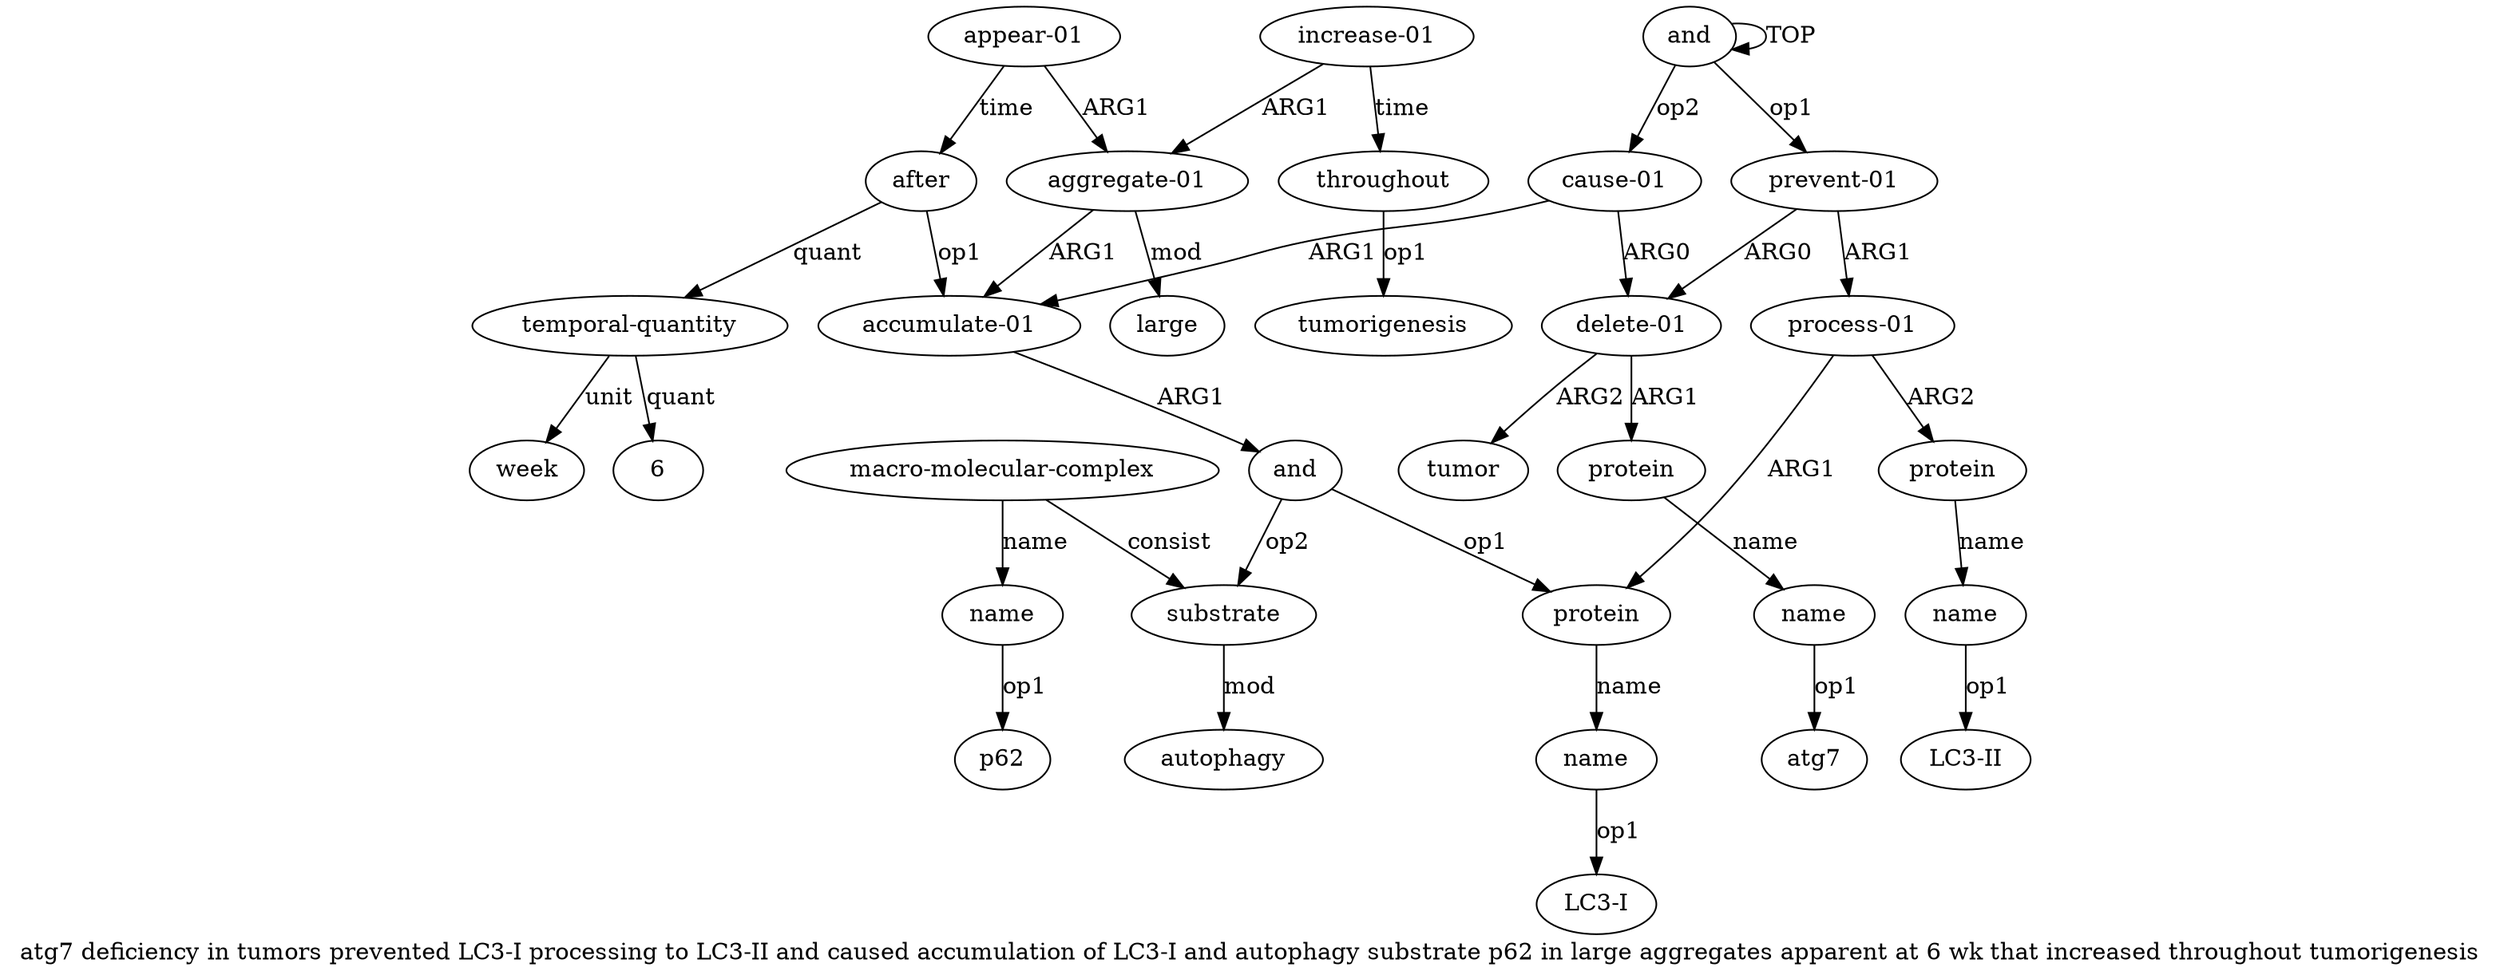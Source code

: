 digraph  {
	graph [label="atg7 deficiency in tumors prevented LC3-I processing to LC3-II and caused accumulation of LC3-I and autophagy substrate p62 in large \
aggregates apparent at 6 wk that increased throughout tumorigenesis"];
	node [label="\N"];
	a20	 [color=black,
		gold_ind=20,
		gold_label="appear-01",
		label="appear-01",
		test_ind=20,
		test_label="appear-01"];
	a21	 [color=black,
		gold_ind=21,
		gold_label=after,
		label=after,
		test_ind=21,
		test_label=after];
	a20 -> a21 [key=0,
	color=black,
	gold_label=time,
	label=time,
	test_label=time];
a18 [color=black,
	gold_ind=18,
	gold_label="aggregate-01",
	label="aggregate-01",
	test_ind=18,
	test_label="aggregate-01"];
a20 -> a18 [key=0,
color=black,
gold_label=ARG1,
label=ARG1,
test_label=ARG1];
a22 [color=black,
gold_ind=22,
gold_label="temporal-quantity",
label="temporal-quantity",
test_ind=22,
test_label="temporal-quantity"];
a21 -> a22 [key=0,
color=black,
gold_label=quant,
label=quant,
test_label=quant];
a12 [color=black,
gold_ind=12,
gold_label="accumulate-01",
label="accumulate-01",
test_ind=12,
test_label="accumulate-01"];
a21 -> a12 [key=0,
color=black,
gold_label=op1,
label=op1,
test_label=op1];
a23 [color=black,
gold_ind=23,
gold_label=week,
label=week,
test_ind=23,
test_label=week];
a22 -> a23 [key=0,
color=black,
gold_label=unit,
label=unit,
test_label=unit];
"a22 6" [color=black,
gold_ind=-1,
gold_label=6,
label=6,
test_ind=-1,
test_label=6];
a22 -> "a22 6" [key=0,
color=black,
gold_label=quant,
label=quant,
test_label=quant];
a24 [color=black,
gold_ind=24,
gold_label="increase-01",
label="increase-01",
test_ind=24,
test_label="increase-01"];
a25 [color=black,
gold_ind=25,
gold_label=throughout,
label=throughout,
test_ind=25,
test_label=throughout];
a24 -> a25 [key=0,
color=black,
gold_label=time,
label=time,
test_label=time];
a24 -> a18 [key=0,
color=black,
gold_label=ARG1,
label=ARG1,
test_label=ARG1];
a26 [color=black,
gold_ind=26,
gold_label=tumorigenesis,
label=tumorigenesis,
test_ind=26,
test_label=tumorigenesis];
a25 -> a26 [key=0,
color=black,
gold_label=op1,
label=op1,
test_label=op1];
"a4 atg7" [color=black,
gold_ind=-1,
gold_label=atg7,
label=atg7,
test_ind=-1,
test_label=atg7];
"a8 LC3-I" [color=black,
gold_ind=-1,
gold_label="LC3-I",
label="LC3-I",
test_ind=-1,
test_label="LC3-I"];
"a10 LC3-II" [color=black,
gold_ind=-1,
gold_label="LC3-II",
label="LC3-II",
test_ind=-1,
test_label="LC3-II"];
a15 [color=black,
gold_ind=15,
gold_label="macro-molecular-complex",
label="macro-molecular-complex",
test_ind=15,
test_label="macro-molecular-complex"];
a14 [color=black,
gold_ind=14,
gold_label=substrate,
label=substrate,
test_ind=14,
test_label=substrate];
a15 -> a14 [key=0,
color=black,
gold_label=consist,
label=consist,
test_label=consist];
a16 [color=black,
gold_ind=16,
gold_label=name,
label=name,
test_ind=16,
test_label=name];
a15 -> a16 [key=0,
color=black,
gold_label=name,
label=name,
test_label=name];
a17 [color=black,
gold_ind=17,
gold_label=autophagy,
label=autophagy,
test_ind=17,
test_label=autophagy];
a14 -> a17 [key=0,
color=black,
gold_label=mod,
label=mod,
test_label=mod];
"a16 p62" [color=black,
gold_ind=-1,
gold_label=p62,
label=p62,
test_ind=-1,
test_label=p62];
a16 -> "a16 p62" [key=0,
color=black,
gold_label=op1,
label=op1,
test_label=op1];
a11 [color=black,
gold_ind=11,
gold_label="cause-01",
label="cause-01",
test_ind=11,
test_label="cause-01"];
a11 -> a12 [key=0,
color=black,
gold_label=ARG1,
label=ARG1,
test_label=ARG1];
a2 [color=black,
gold_ind=2,
gold_label="delete-01",
label="delete-01",
test_ind=2,
test_label="delete-01"];
a11 -> a2 [key=0,
color=black,
gold_label=ARG0,
label=ARG0,
test_label=ARG0];
a10 [color=black,
gold_ind=10,
gold_label=name,
label=name,
test_ind=10,
test_label=name];
a10 -> "a10 LC3-II" [key=0,
color=black,
gold_label=op1,
label=op1,
test_label=op1];
a13 [color=black,
gold_ind=13,
gold_label=and,
label=and,
test_ind=13,
test_label=and];
a13 -> a14 [key=0,
color=black,
gold_label=op2,
label=op2,
test_label=op2];
a7 [color=black,
gold_ind=7,
gold_label=protein,
label=protein,
test_ind=7,
test_label=protein];
a13 -> a7 [key=0,
color=black,
gold_label=op1,
label=op1,
test_label=op1];
a12 -> a13 [key=0,
color=black,
gold_label=ARG1,
label=ARG1,
test_label=ARG1];
a19 [color=black,
gold_ind=19,
gold_label=large,
label=large,
test_ind=19,
test_label=large];
a18 -> a12 [key=0,
color=black,
gold_label=ARG1,
label=ARG1,
test_label=ARG1];
a18 -> a19 [key=0,
color=black,
gold_label=mod,
label=mod,
test_label=mod];
a1 [color=black,
gold_ind=1,
gold_label="prevent-01",
label="prevent-01",
test_ind=1,
test_label="prevent-01"];
a1 -> a2 [key=0,
color=black,
gold_label=ARG0,
label=ARG0,
test_label=ARG0];
a6 [color=black,
gold_ind=6,
gold_label="process-01",
label="process-01",
test_ind=6,
test_label="process-01"];
a1 -> a6 [key=0,
color=black,
gold_label=ARG1,
label=ARG1,
test_label=ARG1];
a0 [color=black,
gold_ind=0,
gold_label=and,
label=and,
test_ind=0,
test_label=and];
a0 -> a11 [key=0,
color=black,
gold_label=op2,
label=op2,
test_label=op2];
a0 -> a1 [key=0,
color=black,
gold_label=op1,
label=op1,
test_label=op1];
a0 -> a0 [key=0,
color=black,
gold_label=TOP,
label=TOP,
test_label=TOP];
a3 [color=black,
gold_ind=3,
gold_label=protein,
label=protein,
test_ind=3,
test_label=protein];
a4 [color=black,
gold_ind=4,
gold_label=name,
label=name,
test_ind=4,
test_label=name];
a3 -> a4 [key=0,
color=black,
gold_label=name,
label=name,
test_label=name];
a2 -> a3 [key=0,
color=black,
gold_label=ARG1,
label=ARG1,
test_label=ARG1];
a5 [color=black,
gold_ind=5,
gold_label=tumor,
label=tumor,
test_ind=5,
test_label=tumor];
a2 -> a5 [key=0,
color=black,
gold_label=ARG2,
label=ARG2,
test_label=ARG2];
a4 -> "a4 atg7" [key=0,
color=black,
gold_label=op1,
label=op1,
test_label=op1];
a8 [color=black,
gold_ind=8,
gold_label=name,
label=name,
test_ind=8,
test_label=name];
a7 -> a8 [key=0,
color=black,
gold_label=name,
label=name,
test_label=name];
a6 -> a7 [key=0,
color=black,
gold_label=ARG1,
label=ARG1,
test_label=ARG1];
a9 [color=black,
gold_ind=9,
gold_label=protein,
label=protein,
test_ind=9,
test_label=protein];
a6 -> a9 [key=0,
color=black,
gold_label=ARG2,
label=ARG2,
test_label=ARG2];
a9 -> a10 [key=0,
color=black,
gold_label=name,
label=name,
test_label=name];
a8 -> "a8 LC3-I" [key=0,
color=black,
gold_label=op1,
label=op1,
test_label=op1];
}
